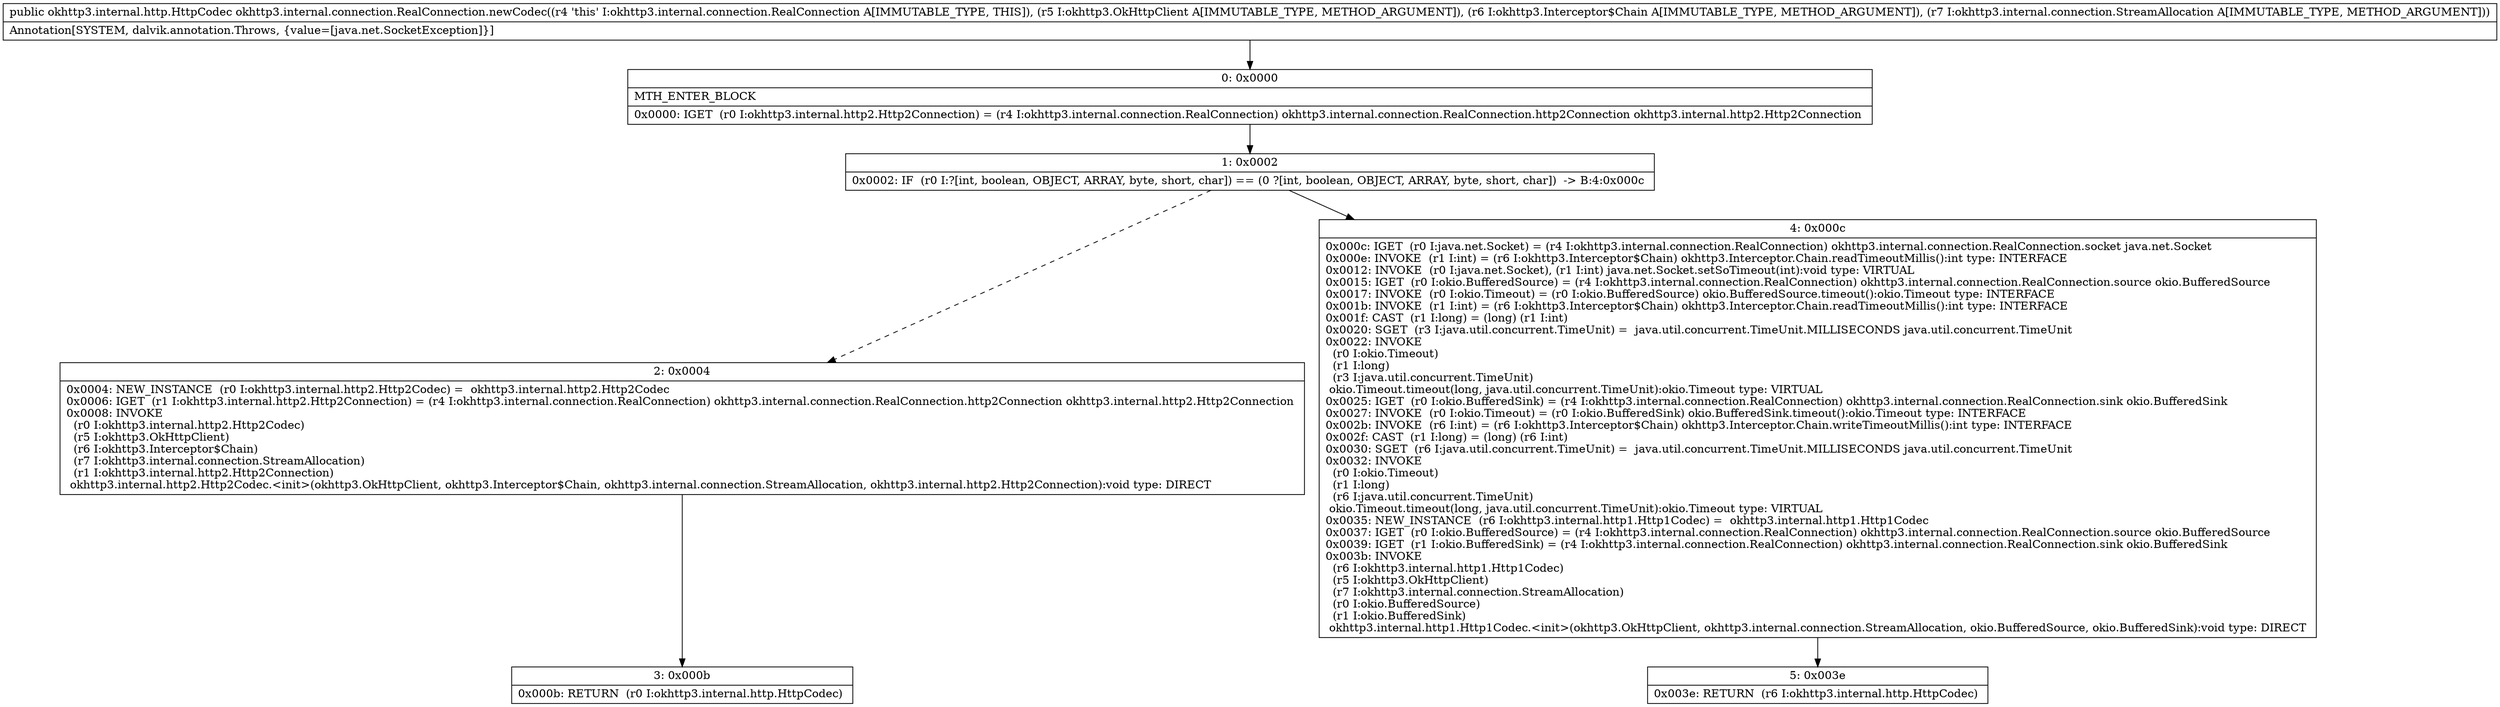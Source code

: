digraph "CFG forokhttp3.internal.connection.RealConnection.newCodec(Lokhttp3\/OkHttpClient;Lokhttp3\/Interceptor$Chain;Lokhttp3\/internal\/connection\/StreamAllocation;)Lokhttp3\/internal\/http\/HttpCodec;" {
Node_0 [shape=record,label="{0\:\ 0x0000|MTH_ENTER_BLOCK\l|0x0000: IGET  (r0 I:okhttp3.internal.http2.Http2Connection) = (r4 I:okhttp3.internal.connection.RealConnection) okhttp3.internal.connection.RealConnection.http2Connection okhttp3.internal.http2.Http2Connection \l}"];
Node_1 [shape=record,label="{1\:\ 0x0002|0x0002: IF  (r0 I:?[int, boolean, OBJECT, ARRAY, byte, short, char]) == (0 ?[int, boolean, OBJECT, ARRAY, byte, short, char])  \-\> B:4:0x000c \l}"];
Node_2 [shape=record,label="{2\:\ 0x0004|0x0004: NEW_INSTANCE  (r0 I:okhttp3.internal.http2.Http2Codec) =  okhttp3.internal.http2.Http2Codec \l0x0006: IGET  (r1 I:okhttp3.internal.http2.Http2Connection) = (r4 I:okhttp3.internal.connection.RealConnection) okhttp3.internal.connection.RealConnection.http2Connection okhttp3.internal.http2.Http2Connection \l0x0008: INVOKE  \l  (r0 I:okhttp3.internal.http2.Http2Codec)\l  (r5 I:okhttp3.OkHttpClient)\l  (r6 I:okhttp3.Interceptor$Chain)\l  (r7 I:okhttp3.internal.connection.StreamAllocation)\l  (r1 I:okhttp3.internal.http2.Http2Connection)\l okhttp3.internal.http2.Http2Codec.\<init\>(okhttp3.OkHttpClient, okhttp3.Interceptor$Chain, okhttp3.internal.connection.StreamAllocation, okhttp3.internal.http2.Http2Connection):void type: DIRECT \l}"];
Node_3 [shape=record,label="{3\:\ 0x000b|0x000b: RETURN  (r0 I:okhttp3.internal.http.HttpCodec) \l}"];
Node_4 [shape=record,label="{4\:\ 0x000c|0x000c: IGET  (r0 I:java.net.Socket) = (r4 I:okhttp3.internal.connection.RealConnection) okhttp3.internal.connection.RealConnection.socket java.net.Socket \l0x000e: INVOKE  (r1 I:int) = (r6 I:okhttp3.Interceptor$Chain) okhttp3.Interceptor.Chain.readTimeoutMillis():int type: INTERFACE \l0x0012: INVOKE  (r0 I:java.net.Socket), (r1 I:int) java.net.Socket.setSoTimeout(int):void type: VIRTUAL \l0x0015: IGET  (r0 I:okio.BufferedSource) = (r4 I:okhttp3.internal.connection.RealConnection) okhttp3.internal.connection.RealConnection.source okio.BufferedSource \l0x0017: INVOKE  (r0 I:okio.Timeout) = (r0 I:okio.BufferedSource) okio.BufferedSource.timeout():okio.Timeout type: INTERFACE \l0x001b: INVOKE  (r1 I:int) = (r6 I:okhttp3.Interceptor$Chain) okhttp3.Interceptor.Chain.readTimeoutMillis():int type: INTERFACE \l0x001f: CAST  (r1 I:long) = (long) (r1 I:int) \l0x0020: SGET  (r3 I:java.util.concurrent.TimeUnit) =  java.util.concurrent.TimeUnit.MILLISECONDS java.util.concurrent.TimeUnit \l0x0022: INVOKE  \l  (r0 I:okio.Timeout)\l  (r1 I:long)\l  (r3 I:java.util.concurrent.TimeUnit)\l okio.Timeout.timeout(long, java.util.concurrent.TimeUnit):okio.Timeout type: VIRTUAL \l0x0025: IGET  (r0 I:okio.BufferedSink) = (r4 I:okhttp3.internal.connection.RealConnection) okhttp3.internal.connection.RealConnection.sink okio.BufferedSink \l0x0027: INVOKE  (r0 I:okio.Timeout) = (r0 I:okio.BufferedSink) okio.BufferedSink.timeout():okio.Timeout type: INTERFACE \l0x002b: INVOKE  (r6 I:int) = (r6 I:okhttp3.Interceptor$Chain) okhttp3.Interceptor.Chain.writeTimeoutMillis():int type: INTERFACE \l0x002f: CAST  (r1 I:long) = (long) (r6 I:int) \l0x0030: SGET  (r6 I:java.util.concurrent.TimeUnit) =  java.util.concurrent.TimeUnit.MILLISECONDS java.util.concurrent.TimeUnit \l0x0032: INVOKE  \l  (r0 I:okio.Timeout)\l  (r1 I:long)\l  (r6 I:java.util.concurrent.TimeUnit)\l okio.Timeout.timeout(long, java.util.concurrent.TimeUnit):okio.Timeout type: VIRTUAL \l0x0035: NEW_INSTANCE  (r6 I:okhttp3.internal.http1.Http1Codec) =  okhttp3.internal.http1.Http1Codec \l0x0037: IGET  (r0 I:okio.BufferedSource) = (r4 I:okhttp3.internal.connection.RealConnection) okhttp3.internal.connection.RealConnection.source okio.BufferedSource \l0x0039: IGET  (r1 I:okio.BufferedSink) = (r4 I:okhttp3.internal.connection.RealConnection) okhttp3.internal.connection.RealConnection.sink okio.BufferedSink \l0x003b: INVOKE  \l  (r6 I:okhttp3.internal.http1.Http1Codec)\l  (r5 I:okhttp3.OkHttpClient)\l  (r7 I:okhttp3.internal.connection.StreamAllocation)\l  (r0 I:okio.BufferedSource)\l  (r1 I:okio.BufferedSink)\l okhttp3.internal.http1.Http1Codec.\<init\>(okhttp3.OkHttpClient, okhttp3.internal.connection.StreamAllocation, okio.BufferedSource, okio.BufferedSink):void type: DIRECT \l}"];
Node_5 [shape=record,label="{5\:\ 0x003e|0x003e: RETURN  (r6 I:okhttp3.internal.http.HttpCodec) \l}"];
MethodNode[shape=record,label="{public okhttp3.internal.http.HttpCodec okhttp3.internal.connection.RealConnection.newCodec((r4 'this' I:okhttp3.internal.connection.RealConnection A[IMMUTABLE_TYPE, THIS]), (r5 I:okhttp3.OkHttpClient A[IMMUTABLE_TYPE, METHOD_ARGUMENT]), (r6 I:okhttp3.Interceptor$Chain A[IMMUTABLE_TYPE, METHOD_ARGUMENT]), (r7 I:okhttp3.internal.connection.StreamAllocation A[IMMUTABLE_TYPE, METHOD_ARGUMENT]))  | Annotation[SYSTEM, dalvik.annotation.Throws, \{value=[java.net.SocketException]\}]\l}"];
MethodNode -> Node_0;
Node_0 -> Node_1;
Node_1 -> Node_2[style=dashed];
Node_1 -> Node_4;
Node_2 -> Node_3;
Node_4 -> Node_5;
}

